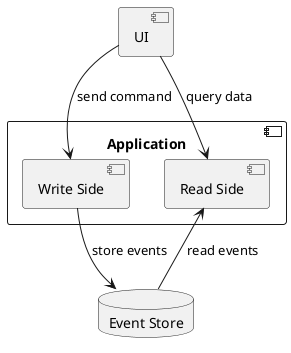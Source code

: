 @startuml

database "Event Store" as ES
[UI] as UI

component "Application" as A {
  [Write Side] as W
  [Read Side] as R
}

UI -down-> W : send command
UI -down-> R : query data

W -down-> ES : store events 
R <-down- ES : read events


@enduml